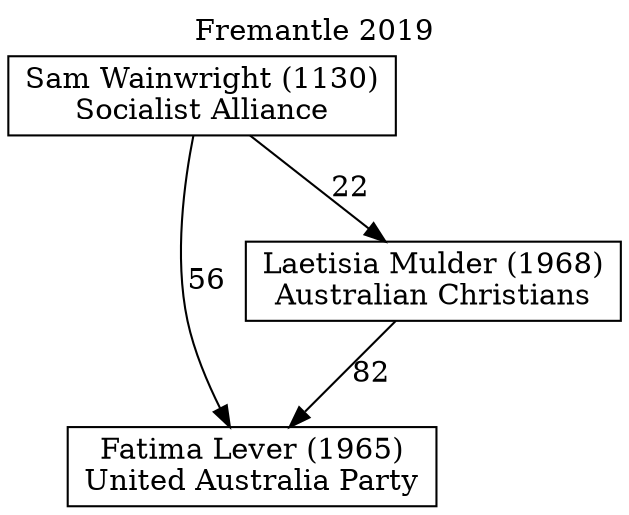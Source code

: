 // House preference flow
digraph "Fatima Lever (1965)_Fremantle_2019" {
	graph [label="Fremantle 2019" labelloc=t mclimit=10]
	node [shape=box]
	"Fatima Lever (1965)" [label="Fatima Lever (1965)
United Australia Party"]
	"Laetisia Mulder (1968)" [label="Laetisia Mulder (1968)
Australian Christians"]
	"Sam Wainwright (1130)" [label="Sam Wainwright (1130)
Socialist Alliance"]
	"Laetisia Mulder (1968)" -> "Fatima Lever (1965)" [label=82]
	"Sam Wainwright (1130)" -> "Laetisia Mulder (1968)" [label=22]
	"Sam Wainwright (1130)" -> "Fatima Lever (1965)" [label=56]
}
